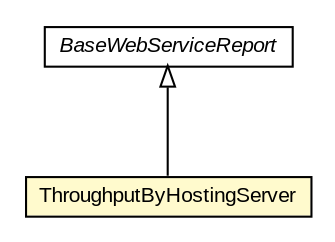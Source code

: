 #!/usr/local/bin/dot
#
# Class diagram 
# Generated by UMLGraph version R5_6-24-gf6e263 (http://www.umlgraph.org/)
#

digraph G {
	edge [fontname="arial",fontsize=10,labelfontname="arial",labelfontsize=10];
	node [fontname="arial",fontsize=10,shape=plaintext];
	nodesep=0.25;
	ranksep=0.5;
	// org.miloss.fgsms.services.rs.impl.reports.ws.ThroughputByHostingServer
	c1135185 [label=<<table title="org.miloss.fgsms.services.rs.impl.reports.ws.ThroughputByHostingServer" border="0" cellborder="1" cellspacing="0" cellpadding="2" port="p" bgcolor="lemonChiffon" href="./ThroughputByHostingServer.html">
		<tr><td><table border="0" cellspacing="0" cellpadding="1">
<tr><td align="center" balign="center"> ThroughputByHostingServer </td></tr>
		</table></td></tr>
		</table>>, URL="./ThroughputByHostingServer.html", fontname="arial", fontcolor="black", fontsize=10.0];
	// org.miloss.fgsms.services.rs.impl.reports.ws.BaseWebServiceReport
	c1135198 [label=<<table title="org.miloss.fgsms.services.rs.impl.reports.ws.BaseWebServiceReport" border="0" cellborder="1" cellspacing="0" cellpadding="2" port="p" href="./BaseWebServiceReport.html">
		<tr><td><table border="0" cellspacing="0" cellpadding="1">
<tr><td align="center" balign="center"><font face="arial italic"> BaseWebServiceReport </font></td></tr>
		</table></td></tr>
		</table>>, URL="./BaseWebServiceReport.html", fontname="arial", fontcolor="black", fontsize=10.0];
	//org.miloss.fgsms.services.rs.impl.reports.ws.ThroughputByHostingServer extends org.miloss.fgsms.services.rs.impl.reports.ws.BaseWebServiceReport
	c1135198:p -> c1135185:p [dir=back,arrowtail=empty];
}

